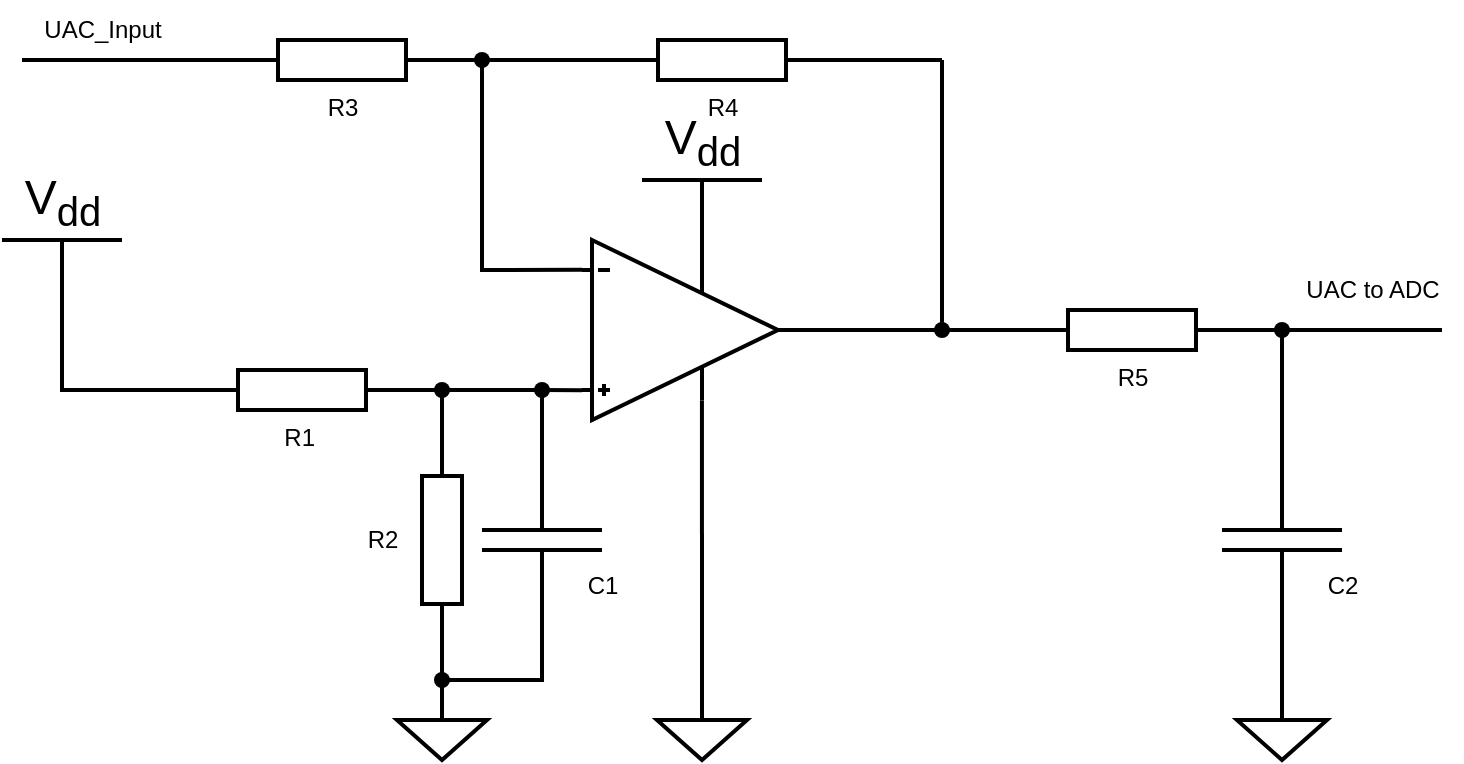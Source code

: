 <mxfile version="24.2.8" type="github">
  <diagram name="Seite-1" id="ezMvlrNNZ5Zu8wMe8Xfi">
    <mxGraphModel dx="954" dy="561" grid="1" gridSize="10" guides="1" tooltips="1" connect="1" arrows="1" fold="1" page="1" pageScale="1" pageWidth="1169" pageHeight="827" math="0" shadow="0">
      <root>
        <mxCell id="0" />
        <mxCell id="1" parent="0" />
        <mxCell id="py0pB7v0MolOFSuLsv2h-1" value="" style="verticalLabelPosition=bottom;shadow=0;dashed=0;align=center;html=1;verticalAlign=top;shape=mxgraph.electrical.abstract.operational_amp_1;strokeWidth=2;" vertex="1" parent="1">
          <mxGeometry x="310" y="170" width="98" height="90" as="geometry" />
        </mxCell>
        <mxCell id="py0pB7v0MolOFSuLsv2h-3" value="" style="pointerEvents=1;verticalLabelPosition=bottom;shadow=0;dashed=0;align=center;html=1;verticalAlign=top;shape=mxgraph.electrical.capacitors.capacitor_1;direction=south;strokeWidth=2;" vertex="1" parent="1">
          <mxGeometry x="260" y="270" width="60" height="100" as="geometry" />
        </mxCell>
        <mxCell id="py0pB7v0MolOFSuLsv2h-4" value="" style="pointerEvents=1;verticalLabelPosition=bottom;shadow=0;dashed=0;align=center;html=1;verticalAlign=top;shape=mxgraph.electrical.resistors.resistor_1;rotation=-90;strokeWidth=2;" vertex="1" parent="1">
          <mxGeometry x="190" y="310" width="100" height="20" as="geometry" />
        </mxCell>
        <mxCell id="py0pB7v0MolOFSuLsv2h-5" value="R1&amp;nbsp;" style="pointerEvents=1;verticalLabelPosition=bottom;shadow=0;dashed=0;align=center;html=1;verticalAlign=top;shape=mxgraph.electrical.resistors.resistor_1;rotation=0;strokeWidth=2;" vertex="1" parent="1">
          <mxGeometry x="120" y="235" width="100" height="20" as="geometry" />
        </mxCell>
        <mxCell id="py0pB7v0MolOFSuLsv2h-6" value="R3" style="pointerEvents=1;verticalLabelPosition=bottom;shadow=0;dashed=0;align=center;html=1;verticalAlign=top;shape=mxgraph.electrical.resistors.resistor_1;rotation=0;strokeWidth=2;" vertex="1" parent="1">
          <mxGeometry x="140" y="70" width="100" height="20" as="geometry" />
        </mxCell>
        <mxCell id="py0pB7v0MolOFSuLsv2h-7" value="R4" style="pointerEvents=1;verticalLabelPosition=bottom;shadow=0;dashed=0;align=center;html=1;verticalAlign=top;shape=mxgraph.electrical.resistors.resistor_1;rotation=0;strokeWidth=2;" vertex="1" parent="1">
          <mxGeometry x="330" y="70" width="100" height="20" as="geometry" />
        </mxCell>
        <mxCell id="py0pB7v0MolOFSuLsv2h-8" value="V&lt;sub&gt;dd&lt;/sub&gt;" style="verticalLabelPosition=top;verticalAlign=bottom;shape=mxgraph.electrical.signal_sources.vdd;shadow=0;dashed=0;align=center;strokeWidth=2;fontSize=24;html=1;flipV=1;" vertex="1" parent="1">
          <mxGeometry x="20" y="170" width="60" height="40" as="geometry" />
        </mxCell>
        <mxCell id="py0pB7v0MolOFSuLsv2h-9" value="V&lt;sub&gt;dd&lt;/sub&gt;" style="verticalLabelPosition=top;verticalAlign=bottom;shape=mxgraph.electrical.signal_sources.vdd;shadow=0;dashed=0;align=center;strokeWidth=2;fontSize=24;html=1;flipV=1;" vertex="1" parent="1">
          <mxGeometry x="340" y="140" width="60" height="40" as="geometry" />
        </mxCell>
        <mxCell id="py0pB7v0MolOFSuLsv2h-10" value="" style="pointerEvents=1;verticalLabelPosition=bottom;shadow=0;dashed=0;align=center;html=1;verticalAlign=top;shape=mxgraph.electrical.signal_sources.signal_ground;strokeWidth=2;" vertex="1" parent="1">
          <mxGeometry x="347.5" y="400" width="45" height="30" as="geometry" />
        </mxCell>
        <mxCell id="py0pB7v0MolOFSuLsv2h-12" value="" style="endArrow=none;html=1;rounded=0;entryX=1;entryY=0.5;entryDx=0;entryDy=0;entryPerimeter=0;exitDx=0;exitDy=0;exitPerimeter=0;strokeWidth=2;" edge="1" parent="1" source="py0pB7v0MolOFSuLsv2h-16" target="py0pB7v0MolOFSuLsv2h-5">
          <mxGeometry width="50" height="50" relative="1" as="geometry">
            <mxPoint x="390" y="320" as="sourcePoint" />
            <mxPoint x="440" y="270" as="targetPoint" />
          </mxGeometry>
        </mxCell>
        <mxCell id="py0pB7v0MolOFSuLsv2h-13" value="" style="endArrow=none;html=1;rounded=0;entryX=0.5;entryY=0;entryDx=0;entryDy=0;entryPerimeter=0;exitX=0;exitY=0.5;exitDx=0;exitDy=0;exitPerimeter=0;strokeWidth=2;" edge="1" parent="1" source="py0pB7v0MolOFSuLsv2h-5" target="py0pB7v0MolOFSuLsv2h-8">
          <mxGeometry width="50" height="50" relative="1" as="geometry">
            <mxPoint x="320" y="255" as="sourcePoint" />
            <mxPoint x="230" y="255" as="targetPoint" />
            <Array as="points">
              <mxPoint x="50" y="245" />
            </Array>
          </mxGeometry>
        </mxCell>
        <mxCell id="py0pB7v0MolOFSuLsv2h-14" value="" style="endArrow=none;html=1;rounded=0;entryX=1;entryY=0.5;entryDx=0;entryDy=0;entryPerimeter=0;strokeWidth=2;" edge="1" parent="1" target="py0pB7v0MolOFSuLsv2h-4">
          <mxGeometry width="50" height="50" relative="1" as="geometry">
            <mxPoint x="240" y="245" as="sourcePoint" />
            <mxPoint x="440" y="270" as="targetPoint" />
          </mxGeometry>
        </mxCell>
        <mxCell id="py0pB7v0MolOFSuLsv2h-15" value="" style="endArrow=none;html=1;rounded=0;entryX=0;entryY=0.5;entryDx=0;entryDy=0;entryPerimeter=0;strokeWidth=2;" edge="1" parent="1" target="py0pB7v0MolOFSuLsv2h-3">
          <mxGeometry width="50" height="50" relative="1" as="geometry">
            <mxPoint x="290" y="245" as="sourcePoint" />
            <mxPoint x="250" y="280" as="targetPoint" />
          </mxGeometry>
        </mxCell>
        <mxCell id="py0pB7v0MolOFSuLsv2h-17" value="" style="endArrow=none;html=1;rounded=0;entryDx=0;entryDy=0;entryPerimeter=0;exitDx=0;exitDy=0;exitPerimeter=0;strokeWidth=2;" edge="1" parent="1" source="py0pB7v0MolOFSuLsv2h-18" target="py0pB7v0MolOFSuLsv2h-16">
          <mxGeometry width="50" height="50" relative="1" as="geometry">
            <mxPoint x="310" y="245" as="sourcePoint" />
            <mxPoint x="220" y="245" as="targetPoint" />
          </mxGeometry>
        </mxCell>
        <mxCell id="py0pB7v0MolOFSuLsv2h-16" value="" style="shape=waypoint;sketch=0;fillStyle=solid;size=6;pointerEvents=1;points=[];fillColor=none;resizable=0;rotatable=0;perimeter=centerPerimeter;snapToPoint=1;strokeWidth=2;" vertex="1" parent="1">
          <mxGeometry x="230" y="235" width="20" height="20" as="geometry" />
        </mxCell>
        <mxCell id="py0pB7v0MolOFSuLsv2h-19" value="" style="endArrow=none;html=1;rounded=0;entryDx=0;entryDy=0;entryPerimeter=0;exitX=0;exitY=0.835;exitDx=0;exitDy=0;exitPerimeter=0;strokeWidth=2;" edge="1" parent="1" source="py0pB7v0MolOFSuLsv2h-1" target="py0pB7v0MolOFSuLsv2h-18">
          <mxGeometry width="50" height="50" relative="1" as="geometry">
            <mxPoint x="310" y="245" as="sourcePoint" />
            <mxPoint x="240" y="245" as="targetPoint" />
          </mxGeometry>
        </mxCell>
        <mxCell id="py0pB7v0MolOFSuLsv2h-18" value="" style="shape=waypoint;sketch=0;fillStyle=solid;size=6;pointerEvents=1;points=[];fillColor=none;resizable=0;rotatable=0;perimeter=centerPerimeter;snapToPoint=1;strokeWidth=2;" vertex="1" parent="1">
          <mxGeometry x="280" y="235" width="20" height="20" as="geometry" />
        </mxCell>
        <mxCell id="py0pB7v0MolOFSuLsv2h-20" value="" style="pointerEvents=1;verticalLabelPosition=bottom;shadow=0;dashed=0;align=center;html=1;verticalAlign=top;shape=mxgraph.electrical.signal_sources.signal_ground;strokeWidth=2;" vertex="1" parent="1">
          <mxGeometry x="217.5" y="400" width="45" height="30" as="geometry" />
        </mxCell>
        <mxCell id="py0pB7v0MolOFSuLsv2h-21" value="" style="endArrow=none;html=1;rounded=0;strokeWidth=2;entryX=0;entryY=0.5;entryDx=0;entryDy=0;entryPerimeter=0;exitDx=0;exitDy=0;exitPerimeter=0;" edge="1" parent="1" source="py0pB7v0MolOFSuLsv2h-23" target="py0pB7v0MolOFSuLsv2h-4">
          <mxGeometry width="50" height="50" relative="1" as="geometry">
            <mxPoint x="390" y="320" as="sourcePoint" />
            <mxPoint x="440" y="270" as="targetPoint" />
          </mxGeometry>
        </mxCell>
        <mxCell id="py0pB7v0MolOFSuLsv2h-22" value="" style="endArrow=none;html=1;rounded=0;strokeWidth=2;entryX=1;entryY=0.5;entryDx=0;entryDy=0;entryPerimeter=0;" edge="1" parent="1" target="py0pB7v0MolOFSuLsv2h-3">
          <mxGeometry width="50" height="50" relative="1" as="geometry">
            <mxPoint x="240" y="390" as="sourcePoint" />
            <mxPoint x="440" y="270" as="targetPoint" />
            <Array as="points">
              <mxPoint x="290" y="390" />
            </Array>
          </mxGeometry>
        </mxCell>
        <mxCell id="py0pB7v0MolOFSuLsv2h-24" value="" style="endArrow=none;html=1;rounded=0;strokeWidth=2;entryDx=0;entryDy=0;entryPerimeter=0;exitX=0.5;exitY=0;exitDx=0;exitDy=0;exitPerimeter=0;" edge="1" parent="1" source="py0pB7v0MolOFSuLsv2h-20" target="py0pB7v0MolOFSuLsv2h-23">
          <mxGeometry width="50" height="50" relative="1" as="geometry">
            <mxPoint x="240" y="400" as="sourcePoint" />
            <mxPoint x="240" y="370" as="targetPoint" />
          </mxGeometry>
        </mxCell>
        <mxCell id="py0pB7v0MolOFSuLsv2h-23" value="" style="shape=waypoint;sketch=0;fillStyle=solid;size=6;pointerEvents=1;points=[];fillColor=none;resizable=0;rotatable=0;perimeter=centerPerimeter;snapToPoint=1;strokeWidth=2;" vertex="1" parent="1">
          <mxGeometry x="230" y="380" width="20" height="20" as="geometry" />
        </mxCell>
        <mxCell id="py0pB7v0MolOFSuLsv2h-25" value="" style="endArrow=none;html=1;rounded=0;strokeWidth=2;entryX=0;entryY=0.5;entryDx=0;entryDy=0;entryPerimeter=0;" edge="1" parent="1" target="py0pB7v0MolOFSuLsv2h-6">
          <mxGeometry width="50" height="50" relative="1" as="geometry">
            <mxPoint x="30" y="80" as="sourcePoint" />
            <mxPoint x="440" y="270" as="targetPoint" />
          </mxGeometry>
        </mxCell>
        <mxCell id="py0pB7v0MolOFSuLsv2h-26" value="" style="endArrow=none;html=1;rounded=0;strokeWidth=2;entryX=0;entryY=0.5;entryDx=0;entryDy=0;entryPerimeter=0;exitX=1;exitY=0.5;exitDx=0;exitDy=0;exitPerimeter=0;" edge="1" parent="1" source="py0pB7v0MolOFSuLsv2h-6" target="py0pB7v0MolOFSuLsv2h-7">
          <mxGeometry width="50" height="50" relative="1" as="geometry">
            <mxPoint x="235" y="79.5" as="sourcePoint" />
            <mxPoint x="345" y="79.5" as="targetPoint" />
          </mxGeometry>
        </mxCell>
        <mxCell id="py0pB7v0MolOFSuLsv2h-27" value="" style="endArrow=none;html=1;rounded=0;entryX=0;entryY=0.165;entryDx=0;entryDy=0;entryPerimeter=0;strokeWidth=2;" edge="1" parent="1" source="py0pB7v0MolOFSuLsv2h-28" target="py0pB7v0MolOFSuLsv2h-1">
          <mxGeometry width="50" height="50" relative="1" as="geometry">
            <mxPoint x="260" y="80" as="sourcePoint" />
            <mxPoint x="440" y="270" as="targetPoint" />
            <Array as="points">
              <mxPoint x="260" y="185" />
            </Array>
          </mxGeometry>
        </mxCell>
        <mxCell id="py0pB7v0MolOFSuLsv2h-29" value="" style="endArrow=none;html=1;rounded=0;entryDx=0;entryDy=0;entryPerimeter=0;strokeWidth=2;" edge="1" parent="1" target="py0pB7v0MolOFSuLsv2h-28">
          <mxGeometry width="50" height="50" relative="1" as="geometry">
            <mxPoint x="260" y="80" as="sourcePoint" />
            <mxPoint x="310" y="185" as="targetPoint" />
            <Array as="points" />
          </mxGeometry>
        </mxCell>
        <mxCell id="py0pB7v0MolOFSuLsv2h-28" value="" style="shape=waypoint;sketch=0;fillStyle=solid;size=6;pointerEvents=1;points=[];fillColor=none;resizable=0;rotatable=0;perimeter=centerPerimeter;snapToPoint=1;strokeWidth=2;" vertex="1" parent="1">
          <mxGeometry x="250" y="70" width="20" height="20" as="geometry" />
        </mxCell>
        <mxCell id="py0pB7v0MolOFSuLsv2h-30" value="" style="endArrow=none;html=1;rounded=0;exitX=1;exitY=0.5;exitDx=0;exitDy=0;exitPerimeter=0;strokeWidth=2;" edge="1" parent="1" source="py0pB7v0MolOFSuLsv2h-1">
          <mxGeometry width="50" height="50" relative="1" as="geometry">
            <mxPoint x="390" y="320" as="sourcePoint" />
            <mxPoint x="540" y="215" as="targetPoint" />
          </mxGeometry>
        </mxCell>
        <mxCell id="py0pB7v0MolOFSuLsv2h-32" value="" style="endArrow=none;html=1;rounded=0;exitDx=0;exitDy=0;exitPerimeter=0;strokeWidth=2;" edge="1" parent="1" source="py0pB7v0MolOFSuLsv2h-33">
          <mxGeometry width="50" height="50" relative="1" as="geometry">
            <mxPoint x="418" y="225" as="sourcePoint" />
            <mxPoint x="490" y="214" as="targetPoint" />
            <Array as="points">
              <mxPoint x="490" y="80" />
            </Array>
          </mxGeometry>
        </mxCell>
        <mxCell id="py0pB7v0MolOFSuLsv2h-33" value="" style="shape=waypoint;sketch=0;fillStyle=solid;size=6;pointerEvents=1;points=[];fillColor=none;resizable=0;rotatable=0;perimeter=centerPerimeter;snapToPoint=1;strokeWidth=2;" vertex="1" parent="1">
          <mxGeometry x="480" y="205" width="20" height="20" as="geometry" />
        </mxCell>
        <mxCell id="py0pB7v0MolOFSuLsv2h-35" value="" style="endArrow=none;html=1;rounded=0;strokeWidth=2;exitX=1;exitY=0.5;exitDx=0;exitDy=0;exitPerimeter=0;" edge="1" parent="1" source="py0pB7v0MolOFSuLsv2h-7">
          <mxGeometry width="50" height="50" relative="1" as="geometry">
            <mxPoint x="250" y="90" as="sourcePoint" />
            <mxPoint x="490" y="80" as="targetPoint" />
          </mxGeometry>
        </mxCell>
        <mxCell id="py0pB7v0MolOFSuLsv2h-36" value="UAC_Input" style="text;html=1;align=center;verticalAlign=middle;resizable=0;points=[];autosize=1;strokeColor=none;fillColor=none;" vertex="1" parent="1">
          <mxGeometry x="30" y="50" width="80" height="30" as="geometry" />
        </mxCell>
        <mxCell id="py0pB7v0MolOFSuLsv2h-37" value="R5" style="pointerEvents=1;verticalLabelPosition=bottom;shadow=0;dashed=0;align=center;html=1;verticalAlign=top;shape=mxgraph.electrical.resistors.resistor_1;rotation=0;strokeWidth=2;" vertex="1" parent="1">
          <mxGeometry x="535" y="205" width="100" height="20" as="geometry" />
        </mxCell>
        <mxCell id="py0pB7v0MolOFSuLsv2h-38" value="" style="pointerEvents=1;verticalLabelPosition=bottom;shadow=0;dashed=0;align=center;html=1;verticalAlign=top;shape=mxgraph.electrical.capacitors.capacitor_1;direction=south;strokeWidth=2;" vertex="1" parent="1">
          <mxGeometry x="630" y="270" width="60" height="100" as="geometry" />
        </mxCell>
        <mxCell id="py0pB7v0MolOFSuLsv2h-39" value="" style="pointerEvents=1;verticalLabelPosition=bottom;shadow=0;dashed=0;align=center;html=1;verticalAlign=top;shape=mxgraph.electrical.signal_sources.signal_ground;strokeWidth=2;" vertex="1" parent="1">
          <mxGeometry x="637.5" y="400" width="45" height="30" as="geometry" />
        </mxCell>
        <mxCell id="py0pB7v0MolOFSuLsv2h-40" value="" style="endArrow=none;html=1;rounded=0;strokeWidth=2;entryX=0.612;entryY=0.89;entryDx=0;entryDy=0;entryPerimeter=0;exitX=0.5;exitY=0;exitDx=0;exitDy=0;exitPerimeter=0;" edge="1" parent="1" source="py0pB7v0MolOFSuLsv2h-10" target="py0pB7v0MolOFSuLsv2h-1">
          <mxGeometry width="50" height="50" relative="1" as="geometry">
            <mxPoint x="250" y="90" as="sourcePoint" />
            <mxPoint x="340" y="90" as="targetPoint" />
          </mxGeometry>
        </mxCell>
        <mxCell id="py0pB7v0MolOFSuLsv2h-41" value="R2" style="text;html=1;align=center;verticalAlign=middle;resizable=0;points=[];autosize=1;strokeColor=none;fillColor=none;" vertex="1" parent="1">
          <mxGeometry x="190" y="305" width="40" height="30" as="geometry" />
        </mxCell>
        <mxCell id="py0pB7v0MolOFSuLsv2h-42" value="" style="endArrow=none;html=1;rounded=0;strokeWidth=2;entryX=1;entryY=0.5;entryDx=0;entryDy=0;entryPerimeter=0;" edge="1" parent="1" target="py0pB7v0MolOFSuLsv2h-37">
          <mxGeometry width="50" height="50" relative="1" as="geometry">
            <mxPoint x="740" y="215" as="sourcePoint" />
            <mxPoint x="470" y="310" as="targetPoint" />
          </mxGeometry>
        </mxCell>
        <mxCell id="py0pB7v0MolOFSuLsv2h-43" value="" style="endArrow=none;html=1;rounded=0;strokeWidth=2;entryX=0.5;entryY=0;entryDx=0;entryDy=0;entryPerimeter=0;exitX=1;exitY=0.5;exitDx=0;exitDy=0;exitPerimeter=0;" edge="1" parent="1" source="py0pB7v0MolOFSuLsv2h-38" target="py0pB7v0MolOFSuLsv2h-39">
          <mxGeometry width="50" height="50" relative="1" as="geometry">
            <mxPoint x="750" y="225" as="sourcePoint" />
            <mxPoint x="645" y="225" as="targetPoint" />
          </mxGeometry>
        </mxCell>
        <mxCell id="py0pB7v0MolOFSuLsv2h-44" value="" style="endArrow=none;html=1;rounded=0;strokeWidth=2;entryX=0;entryY=0.5;entryDx=0;entryDy=0;entryPerimeter=0;" edge="1" parent="1" target="py0pB7v0MolOFSuLsv2h-38">
          <mxGeometry width="50" height="50" relative="1" as="geometry">
            <mxPoint x="660" y="215" as="sourcePoint" />
            <mxPoint x="645" y="225" as="targetPoint" />
            <Array as="points">
              <mxPoint x="660" y="230" />
            </Array>
          </mxGeometry>
        </mxCell>
        <mxCell id="py0pB7v0MolOFSuLsv2h-45" value="" style="shape=waypoint;sketch=0;fillStyle=solid;size=6;pointerEvents=1;points=[];fillColor=none;resizable=0;rotatable=0;perimeter=centerPerimeter;snapToPoint=1;strokeWidth=2;" vertex="1" parent="1">
          <mxGeometry x="650" y="205" width="20" height="20" as="geometry" />
        </mxCell>
        <mxCell id="py0pB7v0MolOFSuLsv2h-46" value="UAC to ADC" style="text;html=1;align=center;verticalAlign=middle;resizable=0;points=[];autosize=1;strokeColor=none;fillColor=none;" vertex="1" parent="1">
          <mxGeometry x="660" y="180" width="90" height="30" as="geometry" />
        </mxCell>
        <mxCell id="py0pB7v0MolOFSuLsv2h-47" value="C1" style="text;html=1;align=center;verticalAlign=middle;resizable=0;points=[];autosize=1;strokeColor=none;fillColor=none;" vertex="1" parent="1">
          <mxGeometry x="300" y="328" width="40" height="30" as="geometry" />
        </mxCell>
        <mxCell id="py0pB7v0MolOFSuLsv2h-48" value="C2" style="text;html=1;align=center;verticalAlign=middle;resizable=0;points=[];autosize=1;strokeColor=none;fillColor=none;" vertex="1" parent="1">
          <mxGeometry x="670" y="328" width="40" height="30" as="geometry" />
        </mxCell>
      </root>
    </mxGraphModel>
  </diagram>
</mxfile>
